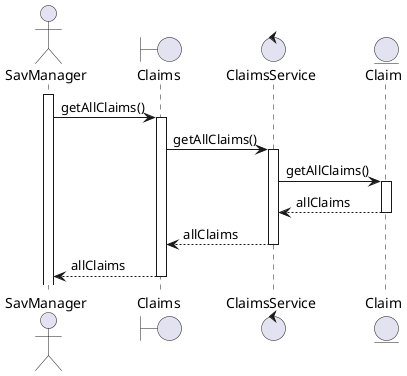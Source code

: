 
@startuml get_all_claims
actor SavManager as sm
boundary Claims as cl
control ClaimsService as cs
entity Claim as c

activate sm
sm -> cl : getAllClaims()
activate cl
cl -> cs : getAllClaims()
activate cs
cs -> c : getAllClaims()
activate c
c --> cs : allClaims
deactivate c
cs --> cl : allClaims
deactivate cs
cl --> sm : allClaims
deactivate cl

@enduml
